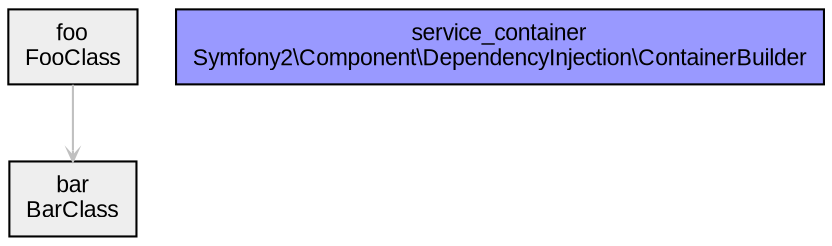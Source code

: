 digraph sc {
  ratio="compress"
  node [fontsize="11" fontname="Arial" shape="record"];
  edge [fontsize="9" fontname="Arial" color="grey" arrowhead="open" arrowsize="0.5"];

  node_foo [label="foo\nFooClass\n", shape=record, fillcolor="#eeeeee", style="filled"];
  node_bar [label="bar\nBarClass\n", shape=record, fillcolor="#eeeeee", style="filled"];
  node_service_container [label="service_container\nSymfony2\\Component\\DependencyInjection\\ContainerBuilder\n", shape=record, fillcolor="#9999ff", style="filled"];
  node_foo -> node_bar [label="" style="filled"];
}
